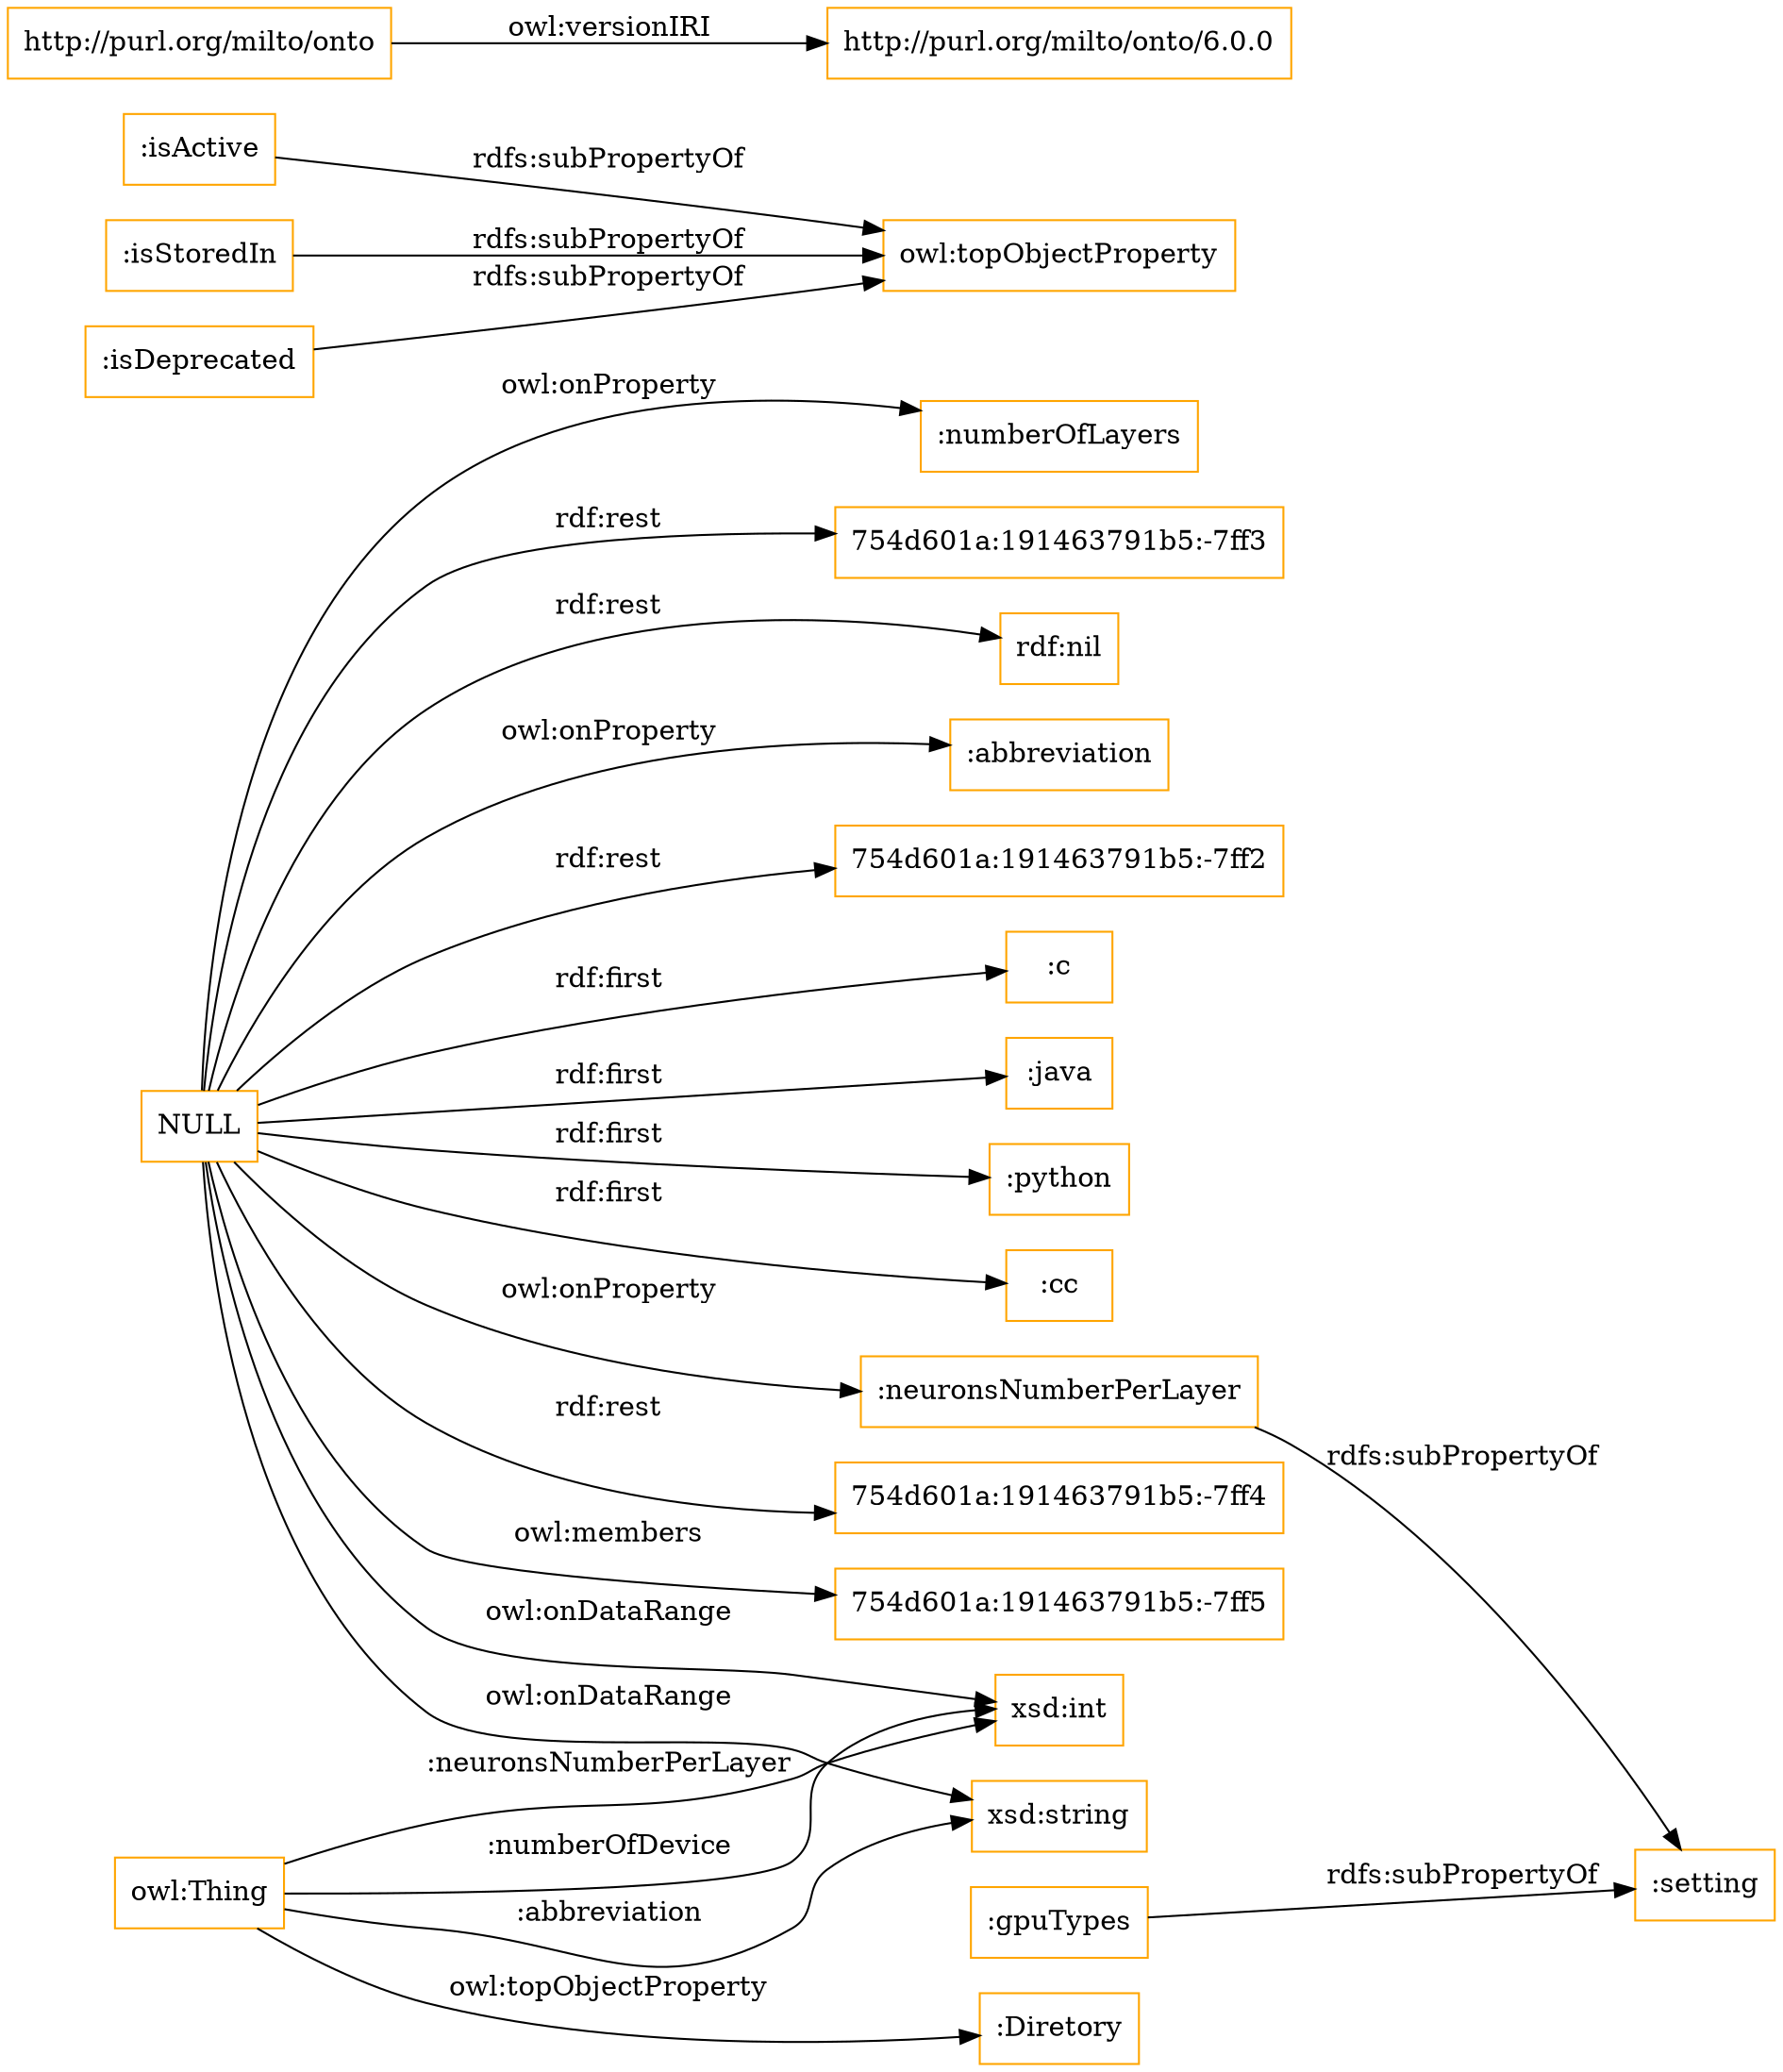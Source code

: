 digraph ar2dtool_diagram { 
rankdir=LR;
size="1501"
node [shape = rectangle, color="orange"]; ":c" ":Diretory" ":java" ":python" ":cc" ; /*classes style*/
	":isActive" -> "owl:topObjectProperty" [ label = "rdfs:subPropertyOf" ];
	":gpuTypes" -> ":setting" [ label = "rdfs:subPropertyOf" ];
	":neuronsNumberPerLayer" -> ":setting" [ label = "rdfs:subPropertyOf" ];
	":isStoredIn" -> "owl:topObjectProperty" [ label = "rdfs:subPropertyOf" ];
	"http://purl.org/milto/onto" -> "http://purl.org/milto/onto/6.0.0" [ label = "owl:versionIRI" ];
	"NULL" -> ":java" [ label = "rdf:first" ];
	"NULL" -> "754d601a:191463791b5:-7ff4" [ label = "rdf:rest" ];
	"NULL" -> "754d601a:191463791b5:-7ff5" [ label = "owl:members" ];
	"NULL" -> ":numberOfLayers" [ label = "owl:onProperty" ];
	"NULL" -> ":neuronsNumberPerLayer" [ label = "owl:onProperty" ];
	"NULL" -> ":python" [ label = "rdf:first" ];
	"NULL" -> "754d601a:191463791b5:-7ff3" [ label = "rdf:rest" ];
	"NULL" -> "rdf:nil" [ label = "rdf:rest" ];
	"NULL" -> "xsd:string" [ label = "owl:onDataRange" ];
	"NULL" -> ":abbreviation" [ label = "owl:onProperty" ];
	"NULL" -> "xsd:int" [ label = "owl:onDataRange" ];
	"NULL" -> ":c" [ label = "rdf:first" ];
	"NULL" -> "754d601a:191463791b5:-7ff2" [ label = "rdf:rest" ];
	"NULL" -> ":cc" [ label = "rdf:first" ];
	":isDeprecated" -> "owl:topObjectProperty" [ label = "rdfs:subPropertyOf" ];
	"owl:Thing" -> "xsd:int" [ label = ":neuronsNumberPerLayer" ];
	"owl:Thing" -> "xsd:int" [ label = ":numberOfDevice" ];
	"owl:Thing" -> "xsd:string" [ label = ":abbreviation" ];
	"owl:Thing" -> ":Diretory" [ label = "owl:topObjectProperty" ];

}
